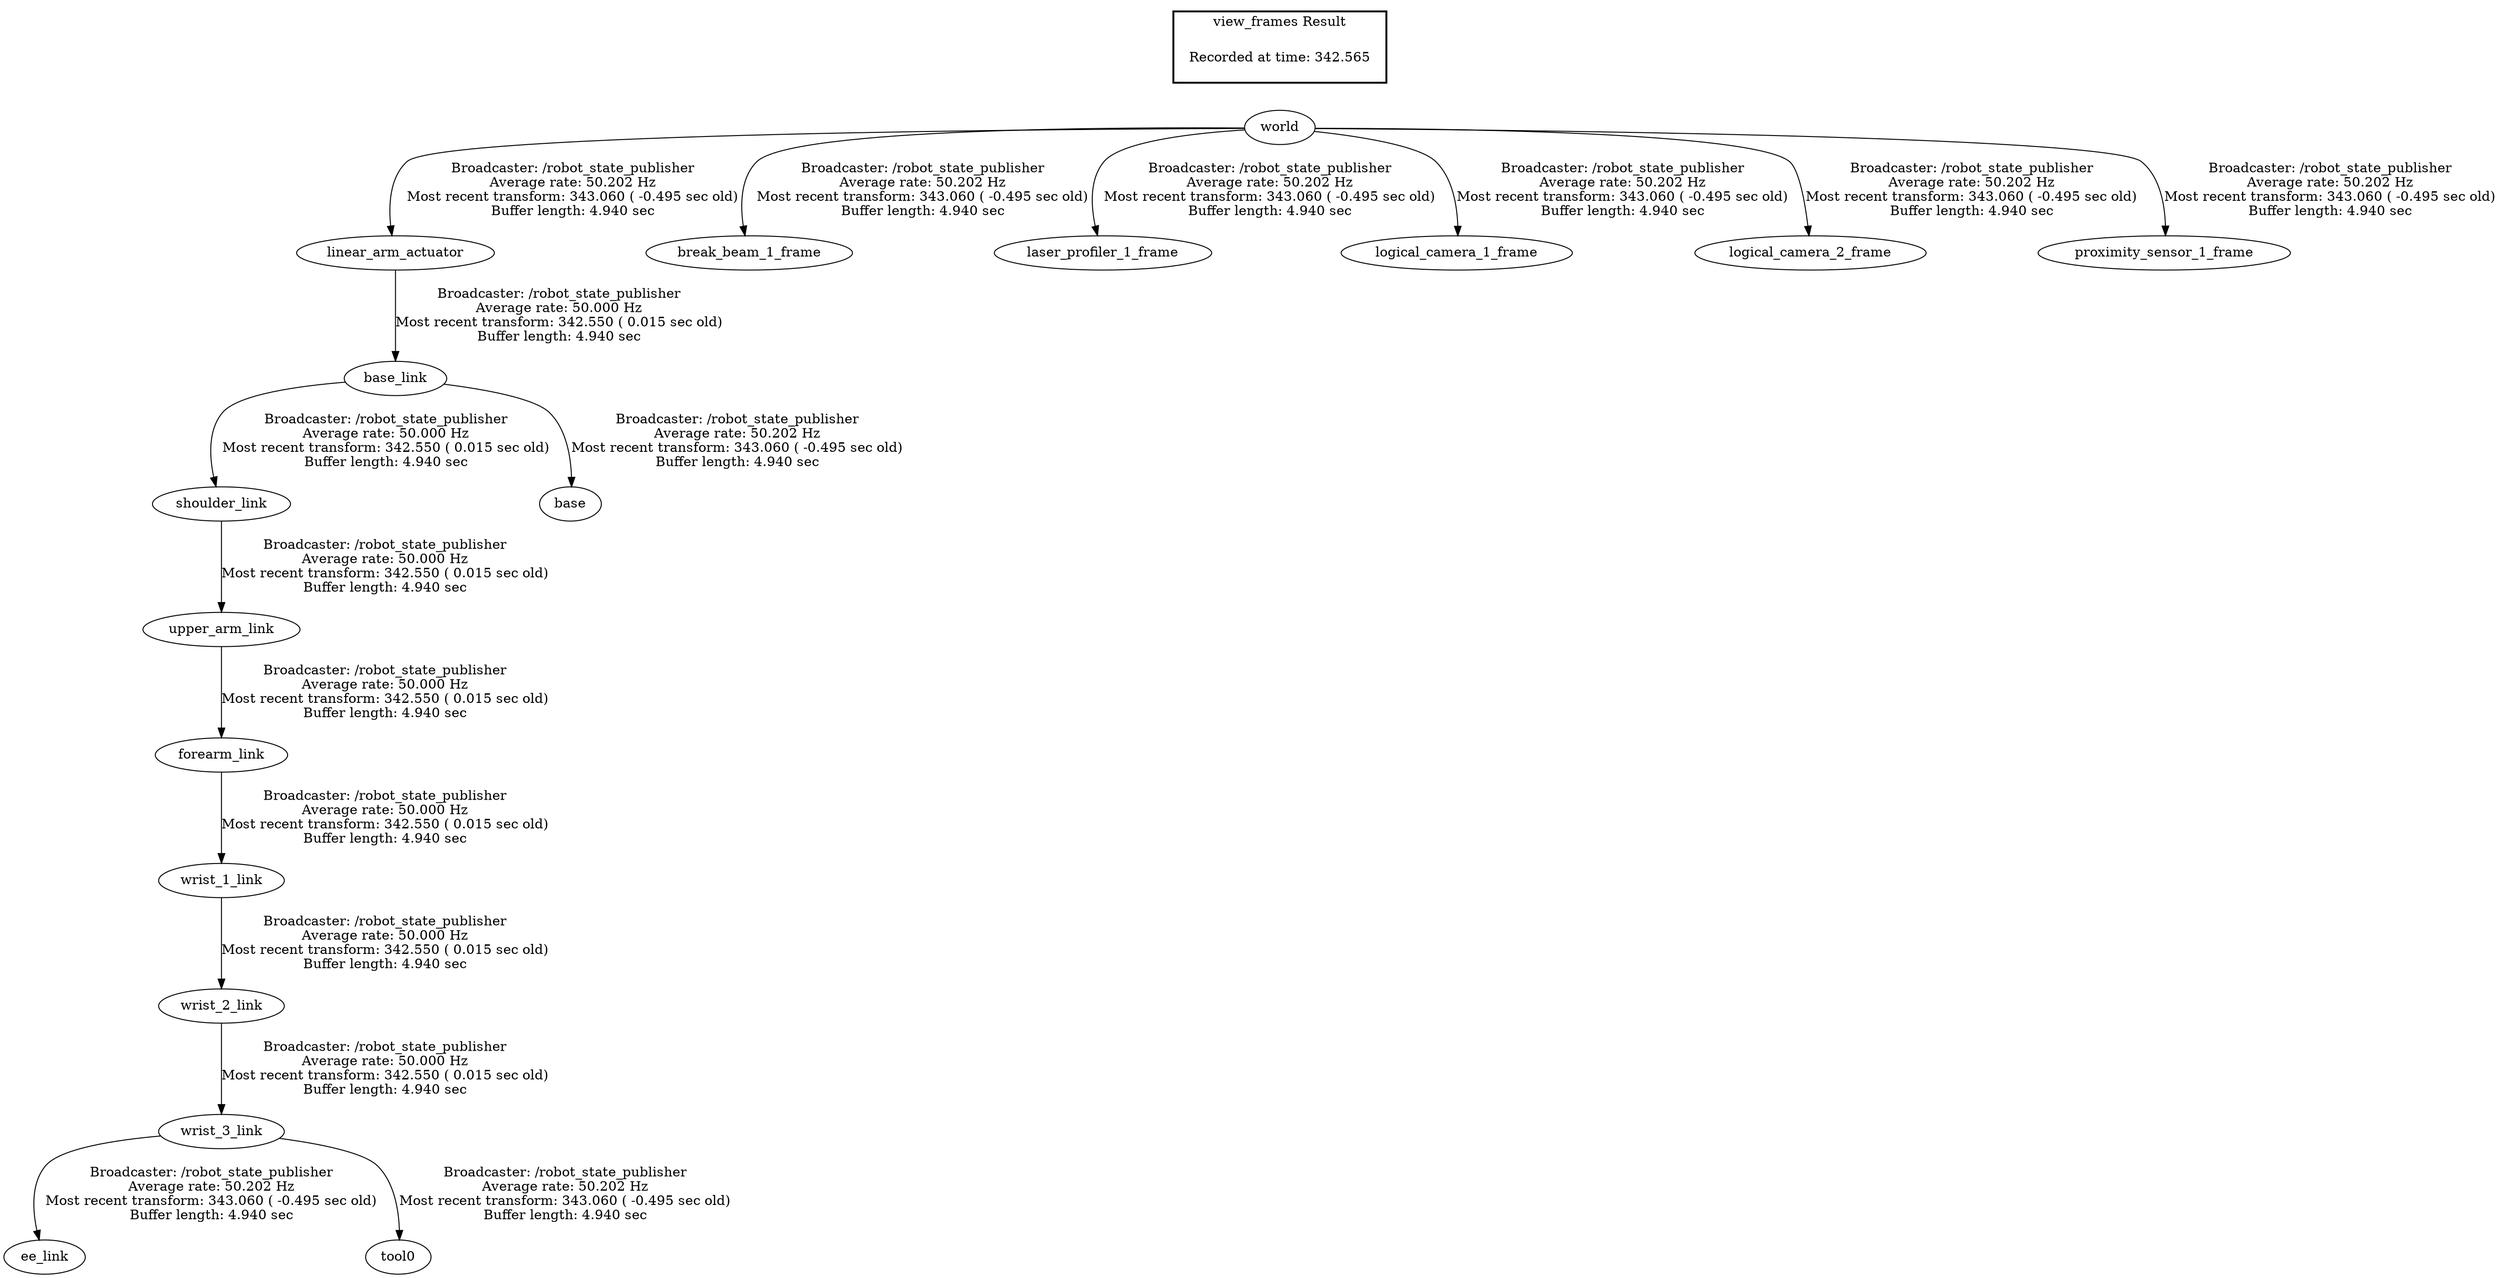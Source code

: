 digraph G {
"upper_arm_link" -> "forearm_link"[label="Broadcaster: /robot_state_publisher\nAverage rate: 50.000 Hz\nMost recent transform: 342.550 ( 0.015 sec old)\nBuffer length: 4.940 sec\n"];
"shoulder_link" -> "upper_arm_link"[label="Broadcaster: /robot_state_publisher\nAverage rate: 50.000 Hz\nMost recent transform: 342.550 ( 0.015 sec old)\nBuffer length: 4.940 sec\n"];
"linear_arm_actuator" -> "base_link"[label="Broadcaster: /robot_state_publisher\nAverage rate: 50.000 Hz\nMost recent transform: 342.550 ( 0.015 sec old)\nBuffer length: 4.940 sec\n"];
"world" -> "linear_arm_actuator"[label="Broadcaster: /robot_state_publisher\nAverage rate: 50.202 Hz\nMost recent transform: 343.060 ( -0.495 sec old)\nBuffer length: 4.940 sec\n"];
"base_link" -> "shoulder_link"[label="Broadcaster: /robot_state_publisher\nAverage rate: 50.000 Hz\nMost recent transform: 342.550 ( 0.015 sec old)\nBuffer length: 4.940 sec\n"];
"forearm_link" -> "wrist_1_link"[label="Broadcaster: /robot_state_publisher\nAverage rate: 50.000 Hz\nMost recent transform: 342.550 ( 0.015 sec old)\nBuffer length: 4.940 sec\n"];
"wrist_1_link" -> "wrist_2_link"[label="Broadcaster: /robot_state_publisher\nAverage rate: 50.000 Hz\nMost recent transform: 342.550 ( 0.015 sec old)\nBuffer length: 4.940 sec\n"];
"wrist_2_link" -> "wrist_3_link"[label="Broadcaster: /robot_state_publisher\nAverage rate: 50.000 Hz\nMost recent transform: 342.550 ( 0.015 sec old)\nBuffer length: 4.940 sec\n"];
"base_link" -> "base"[label="Broadcaster: /robot_state_publisher\nAverage rate: 50.202 Hz\nMost recent transform: 343.060 ( -0.495 sec old)\nBuffer length: 4.940 sec\n"];
"world" -> "break_beam_1_frame"[label="Broadcaster: /robot_state_publisher\nAverage rate: 50.202 Hz\nMost recent transform: 343.060 ( -0.495 sec old)\nBuffer length: 4.940 sec\n"];
"wrist_3_link" -> "ee_link"[label="Broadcaster: /robot_state_publisher\nAverage rate: 50.202 Hz\nMost recent transform: 343.060 ( -0.495 sec old)\nBuffer length: 4.940 sec\n"];
"world" -> "laser_profiler_1_frame"[label="Broadcaster: /robot_state_publisher\nAverage rate: 50.202 Hz\nMost recent transform: 343.060 ( -0.495 sec old)\nBuffer length: 4.940 sec\n"];
"world" -> "logical_camera_1_frame"[label="Broadcaster: /robot_state_publisher\nAverage rate: 50.202 Hz\nMost recent transform: 343.060 ( -0.495 sec old)\nBuffer length: 4.940 sec\n"];
"world" -> "logical_camera_2_frame"[label="Broadcaster: /robot_state_publisher\nAverage rate: 50.202 Hz\nMost recent transform: 343.060 ( -0.495 sec old)\nBuffer length: 4.940 sec\n"];
"world" -> "proximity_sensor_1_frame"[label="Broadcaster: /robot_state_publisher\nAverage rate: 50.202 Hz\nMost recent transform: 343.060 ( -0.495 sec old)\nBuffer length: 4.940 sec\n"];
"wrist_3_link" -> "tool0"[label="Broadcaster: /robot_state_publisher\nAverage rate: 50.202 Hz\nMost recent transform: 343.060 ( -0.495 sec old)\nBuffer length: 4.940 sec\n"];
edge [style=invis];
 subgraph cluster_legend { style=bold; color=black; label ="view_frames Result";
"Recorded at time: 342.565"[ shape=plaintext ] ;
 }->"world";
}